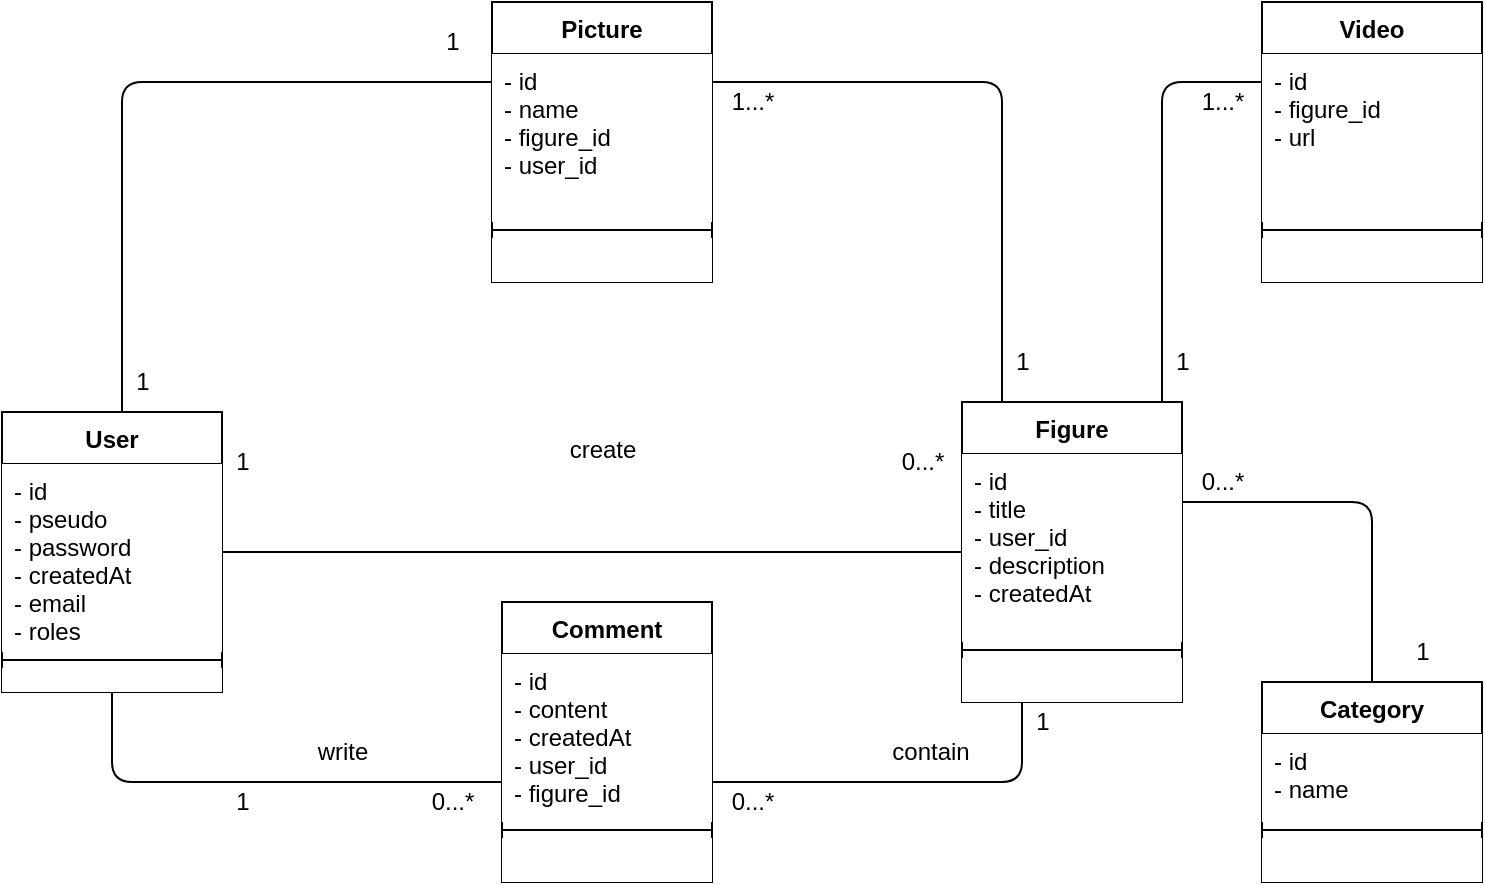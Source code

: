 <mxfile version="13.2.2" type="device"><diagram id="MVQzkmxj7oTp172YES03" name="Page-1"><mxGraphModel dx="515" dy="816" grid="1" gridSize="10" guides="1" tooltips="1" connect="1" arrows="1" fold="1" page="1" pageScale="1" pageWidth="827" pageHeight="1169" math="0" shadow="0"><root><mxCell id="0"/><mxCell id="1" parent="0"/><mxCell id="KkqZKMKDSex_E3UNt-Xo-33" value="" style="endArrow=none;html=1;strokeWidth=1;edgeStyle=orthogonalEdgeStyle;" parent="1" source="KkqZKMKDSex_E3UNt-Xo-13" target="KkqZKMKDSex_E3UNt-Xo-1" edge="1"><mxGeometry width="50" height="50" relative="1" as="geometry"><mxPoint x="1280" y="580" as="sourcePoint"/><mxPoint x="1330" y="530" as="targetPoint"/><Array as="points"/></mxGeometry></mxCell><mxCell id="KkqZKMKDSex_E3UNt-Xo-34" value="" style="endArrow=none;html=1;strokeWidth=1;edgeStyle=orthogonalEdgeStyle;" parent="1" source="KkqZKMKDSex_E3UNt-Xo-13" target="KkqZKMKDSex_E3UNt-Xo-5" edge="1"><mxGeometry width="50" height="50" relative="1" as="geometry"><mxPoint x="1180" y="530" as="sourcePoint"/><mxPoint x="1450" y="600" as="targetPoint"/><Array as="points"><mxPoint x="1065" y="590"/></Array></mxGeometry></mxCell><mxCell id="KkqZKMKDSex_E3UNt-Xo-35" value="" style="endArrow=none;html=1;strokeWidth=1;edgeStyle=orthogonalEdgeStyle;" parent="1" source="KkqZKMKDSex_E3UNt-Xo-5" target="KkqZKMKDSex_E3UNt-Xo-1" edge="1"><mxGeometry width="50" height="50" relative="1" as="geometry"><mxPoint x="1120" y="550" as="sourcePoint"/><mxPoint x="1330" y="550" as="targetPoint"/><Array as="points"><mxPoint x="1520" y="590"/></Array></mxGeometry></mxCell><mxCell id="KkqZKMKDSex_E3UNt-Xo-36" value="contain" style="text;html=1;align=center;verticalAlign=middle;resizable=0;points=[];" parent="KkqZKMKDSex_E3UNt-Xo-35" vertex="1" connectable="0"><mxGeometry x="0.151" y="-2" relative="1" as="geometry"><mxPoint x="-3" y="-17" as="offset"/></mxGeometry></mxCell><mxCell id="KkqZKMKDSex_E3UNt-Xo-38" value="0...*" style="text;html=1;align=center;verticalAlign=middle;resizable=0;points=[];autosize=1;" parent="1" vertex="1"><mxGeometry x="1365" y="590" width="40" height="20" as="geometry"/></mxCell><mxCell id="KkqZKMKDSex_E3UNt-Xo-43" value="create" style="text;html=1;align=center;verticalAlign=middle;resizable=0;points=[];autosize=1;" parent="1" vertex="1"><mxGeometry x="1285" y="414" width="50" height="20" as="geometry"/></mxCell><mxCell id="wtYFg0dNNyx9UaIWMHkT-3" value="1" style="text;html=1;align=center;verticalAlign=middle;resizable=0;points=[];autosize=1;" parent="1" vertex="1"><mxGeometry x="1120" y="590" width="20" height="20" as="geometry"/></mxCell><mxCell id="wtYFg0dNNyx9UaIWMHkT-5" value="0...*" style="text;html=1;align=center;verticalAlign=middle;resizable=0;points=[];autosize=1;" parent="1" vertex="1"><mxGeometry x="1450" y="420" width="40" height="20" as="geometry"/></mxCell><mxCell id="wtYFg0dNNyx9UaIWMHkT-7" value="write" style="text;html=1;align=center;verticalAlign=middle;resizable=0;points=[];autosize=1;" parent="1" vertex="1"><mxGeometry x="1160" y="565" width="40" height="20" as="geometry"/></mxCell><mxCell id="wtYFg0dNNyx9UaIWMHkT-8" value="0...*" style="text;html=1;align=center;verticalAlign=middle;resizable=0;points=[];autosize=1;" parent="1" vertex="1"><mxGeometry x="1215" y="590" width="40" height="20" as="geometry"/></mxCell><mxCell id="KkqZKMKDSex_E3UNt-Xo-5" value="Comment" style="swimlane;fontStyle=1;align=center;verticalAlign=top;childLayout=stackLayout;horizontal=1;startSize=26;horizontalStack=0;resizeParent=1;resizeParentMax=0;resizeLast=0;collapsible=1;marginBottom=0;swimlaneLine=1;backgroundOutline=0;fillColor=#ffffff;" parent="1" vertex="1"><mxGeometry x="1260" y="500" width="105" height="140" as="geometry"/></mxCell><mxCell id="KkqZKMKDSex_E3UNt-Xo-6" value="- id&#10;- content&#10;- createdAt&#10;- user_id&#10;- figure_id" style="text;strokeColor=none;fillColor=#ffffff;align=left;verticalAlign=top;spacingLeft=4;spacingRight=4;overflow=hidden;rotatable=0;points=[[0,0.5],[1,0.5]];portConstraint=eastwest;shadow=0;" parent="KkqZKMKDSex_E3UNt-Xo-5" vertex="1"><mxGeometry y="26" width="105" height="84" as="geometry"/></mxCell><mxCell id="KkqZKMKDSex_E3UNt-Xo-7" value="" style="line;strokeWidth=1;fillColor=#ffffff;align=left;verticalAlign=middle;spacingTop=-1;spacingLeft=3;spacingRight=3;rotatable=0;labelPosition=right;points=[];portConstraint=eastwest;" parent="KkqZKMKDSex_E3UNt-Xo-5" vertex="1"><mxGeometry y="110" width="105" height="8" as="geometry"/></mxCell><mxCell id="KkqZKMKDSex_E3UNt-Xo-8" value="" style="text;strokeColor=none;fillColor=#ffffff;align=left;verticalAlign=top;spacingLeft=4;spacingRight=4;overflow=hidden;rotatable=0;points=[[0,0.5],[1,0.5]];portConstraint=eastwest;" parent="KkqZKMKDSex_E3UNt-Xo-5" vertex="1"><mxGeometry y="118" width="105" height="22" as="geometry"/></mxCell><mxCell id="ONq77bjo3mSSeGjJYt8l-5" value="" style="endArrow=none;html=1;strokeWidth=1;edgeStyle=orthogonalEdgeStyle;" parent="1" source="KkqZKMKDSex_E3UNt-Xo-13" target="ONq77bjo3mSSeGjJYt8l-1" edge="1"><mxGeometry width="50" height="50" relative="1" as="geometry"><mxPoint x="1120" y="450" as="sourcePoint"/><mxPoint x="1510" y="450" as="targetPoint"/><Array as="points"><mxPoint x="1070" y="240"/></Array></mxGeometry></mxCell><mxCell id="ONq77bjo3mSSeGjJYt8l-6" value="" style="endArrow=none;html=1;strokeWidth=1;edgeStyle=orthogonalEdgeStyle;" parent="1" source="ONq77bjo3mSSeGjJYt8l-1" target="KkqZKMKDSex_E3UNt-Xo-1" edge="1"><mxGeometry width="50" height="50" relative="1" as="geometry"><mxPoint x="1080" y="400" as="sourcePoint"/><mxPoint x="1255" y="245" as="targetPoint"/><Array as="points"><mxPoint x="1510" y="240"/></Array></mxGeometry></mxCell><mxCell id="ONq77bjo3mSSeGjJYt8l-19" value="1" style="text;html=1;align=center;verticalAlign=middle;resizable=0;points=[];autosize=1;" parent="1" vertex="1"><mxGeometry x="1225" y="210" width="20" height="20" as="geometry"/></mxCell><mxCell id="ONq77bjo3mSSeGjJYt8l-20" value="1...*" style="text;html=1;align=center;verticalAlign=middle;resizable=0;points=[];autosize=1;" parent="1" vertex="1"><mxGeometry x="1365" y="240" width="40" height="20" as="geometry"/></mxCell><mxCell id="ONq77bjo3mSSeGjJYt8l-21" value="1" style="text;html=1;align=center;verticalAlign=middle;resizable=0;points=[];autosize=1;" parent="1" vertex="1"><mxGeometry x="1070" y="380" width="20" height="20" as="geometry"/></mxCell><mxCell id="ONq77bjo3mSSeGjJYt8l-22" value="1" style="text;html=1;align=center;verticalAlign=middle;resizable=0;points=[];autosize=1;" parent="1" vertex="1"><mxGeometry x="1510" y="370" width="20" height="20" as="geometry"/></mxCell><mxCell id="KkqZKMKDSex_E3UNt-Xo-1" value="Figure" style="swimlane;fontStyle=1;align=center;verticalAlign=top;childLayout=stackLayout;horizontal=1;startSize=26;horizontalStack=0;resizeParent=1;resizeParentMax=0;resizeLast=0;collapsible=1;marginBottom=0;swimlaneLine=1;backgroundOutline=0;fillColor=#ffffff;" parent="1" vertex="1"><mxGeometry x="1490" y="400" width="110" height="150" as="geometry"/></mxCell><mxCell id="KkqZKMKDSex_E3UNt-Xo-2" value="- id&#10;- title&#10;- user_id&#10;- description&#10;- createdAt" style="text;strokeColor=none;fillColor=#ffffff;align=left;verticalAlign=top;spacingLeft=4;spacingRight=4;overflow=hidden;rotatable=0;points=[[0,0.5],[1,0.5]];portConstraint=eastwest;shadow=0;" parent="KkqZKMKDSex_E3UNt-Xo-1" vertex="1"><mxGeometry y="26" width="110" height="94" as="geometry"/></mxCell><mxCell id="KkqZKMKDSex_E3UNt-Xo-3" value="" style="line;strokeWidth=1;fillColor=#ffffff;align=left;verticalAlign=middle;spacingTop=-1;spacingLeft=3;spacingRight=3;rotatable=0;labelPosition=right;points=[];portConstraint=eastwest;" parent="KkqZKMKDSex_E3UNt-Xo-1" vertex="1"><mxGeometry y="120" width="110" height="8" as="geometry"/></mxCell><mxCell id="KkqZKMKDSex_E3UNt-Xo-4" value="" style="text;strokeColor=none;fillColor=#ffffff;align=left;verticalAlign=top;spacingLeft=4;spacingRight=4;overflow=hidden;rotatable=0;points=[[0,0.5],[1,0.5]];portConstraint=eastwest;" parent="KkqZKMKDSex_E3UNt-Xo-1" vertex="1"><mxGeometry y="128" width="110" height="22" as="geometry"/></mxCell><mxCell id="ONq77bjo3mSSeGjJYt8l-30" value="1" style="text;html=1;align=center;verticalAlign=middle;resizable=0;points=[];autosize=1;" parent="1" vertex="1"><mxGeometry x="1120" y="420" width="20" height="20" as="geometry"/></mxCell><mxCell id="1CDuzMnsObqvGEJU_YWQ-1" value="Video" style="swimlane;fontStyle=1;align=center;verticalAlign=top;childLayout=stackLayout;horizontal=1;startSize=26;horizontalStack=0;resizeParent=1;resizeParentMax=0;resizeLast=0;collapsible=1;marginBottom=0;swimlaneLine=1;backgroundOutline=0;fillColor=#ffffff;" parent="1" vertex="1"><mxGeometry x="1640" y="200" width="110" height="140" as="geometry"/></mxCell><mxCell id="1CDuzMnsObqvGEJU_YWQ-2" value="- id&#10;- figure_id&#10;- url" style="text;strokeColor=none;fillColor=#ffffff;align=left;verticalAlign=top;spacingLeft=4;spacingRight=4;overflow=hidden;rotatable=0;points=[[0,0.5],[1,0.5]];portConstraint=eastwest;shadow=0;" parent="1CDuzMnsObqvGEJU_YWQ-1" vertex="1"><mxGeometry y="26" width="110" height="84" as="geometry"/></mxCell><mxCell id="1CDuzMnsObqvGEJU_YWQ-3" value="" style="line;strokeWidth=1;fillColor=#ffffff;align=left;verticalAlign=middle;spacingTop=-1;spacingLeft=3;spacingRight=3;rotatable=0;labelPosition=right;points=[];portConstraint=eastwest;" parent="1CDuzMnsObqvGEJU_YWQ-1" vertex="1"><mxGeometry y="110" width="110" height="8" as="geometry"/></mxCell><mxCell id="1CDuzMnsObqvGEJU_YWQ-4" value="" style="text;strokeColor=none;fillColor=#ffffff;align=left;verticalAlign=top;spacingLeft=4;spacingRight=4;overflow=hidden;rotatable=0;points=[[0,0.5],[1,0.5]];portConstraint=eastwest;" parent="1CDuzMnsObqvGEJU_YWQ-1" vertex="1"><mxGeometry y="118" width="110" height="22" as="geometry"/></mxCell><mxCell id="1CDuzMnsObqvGEJU_YWQ-5" value="" style="endArrow=none;html=1;strokeWidth=1;edgeStyle=orthogonalEdgeStyle;" parent="1" source="KkqZKMKDSex_E3UNt-Xo-1" target="1CDuzMnsObqvGEJU_YWQ-1" edge="1"><mxGeometry width="50" height="50" relative="1" as="geometry"><mxPoint x="1375" y="245" as="sourcePoint"/><mxPoint x="1565" y="410" as="targetPoint"/><Array as="points"><mxPoint x="1590" y="240"/></Array></mxGeometry></mxCell><mxCell id="1CDuzMnsObqvGEJU_YWQ-10" value="" style="endArrow=none;html=1;strokeWidth=1;edgeStyle=orthogonalEdgeStyle;" parent="1" source="KkqZKMKDSex_E3UNt-Xo-1" target="1CDuzMnsObqvGEJU_YWQ-6" edge="1"><mxGeometry width="50" height="50" relative="1" as="geometry"><mxPoint x="1575" y="410" as="sourcePoint"/><mxPoint x="1650" y="250" as="targetPoint"/><Array as="points"><mxPoint x="1650" y="450"/><mxPoint x="1650" y="450"/></Array></mxGeometry></mxCell><mxCell id="1CDuzMnsObqvGEJU_YWQ-18" value="1...*" style="text;html=1;align=center;verticalAlign=middle;resizable=0;points=[];autosize=1;" parent="1" vertex="1"><mxGeometry x="1600" y="240" width="40" height="20" as="geometry"/></mxCell><mxCell id="1CDuzMnsObqvGEJU_YWQ-19" value="1" style="text;html=1;align=center;verticalAlign=middle;resizable=0;points=[];autosize=1;" parent="1" vertex="1"><mxGeometry x="1590" y="370" width="20" height="20" as="geometry"/></mxCell><mxCell id="1CDuzMnsObqvGEJU_YWQ-26" value="1" style="text;html=1;align=center;verticalAlign=middle;resizable=0;points=[];autosize=1;" parent="1" vertex="1"><mxGeometry x="1520" y="550" width="20" height="20" as="geometry"/></mxCell><mxCell id="1CDuzMnsObqvGEJU_YWQ-27" value="1" style="text;html=1;align=center;verticalAlign=middle;resizable=0;points=[];autosize=1;" parent="1" vertex="1"><mxGeometry x="1710" y="515" width="20" height="20" as="geometry"/></mxCell><mxCell id="1CDuzMnsObqvGEJU_YWQ-28" value="0...*" style="text;html=1;align=center;verticalAlign=middle;resizable=0;points=[];autosize=1;" parent="1" vertex="1"><mxGeometry x="1600" y="430" width="40" height="20" as="geometry"/></mxCell><mxCell id="KkqZKMKDSex_E3UNt-Xo-13" value="User&#10;" style="swimlane;fontStyle=1;align=center;verticalAlign=top;childLayout=stackLayout;horizontal=1;startSize=26;horizontalStack=0;resizeParent=1;resizeParentMax=0;resizeLast=0;collapsible=1;marginBottom=0;swimlaneLine=1;backgroundOutline=0;fillColor=#ffffff;" parent="1" vertex="1"><mxGeometry x="1010" y="405" width="110" height="140" as="geometry"/></mxCell><mxCell id="KkqZKMKDSex_E3UNt-Xo-14" value="- id&#10;- pseudo&#10;- password&#10;- createdAt&#10;- email&#10;- roles&#10;" style="text;strokeColor=none;fillColor=#ffffff;align=left;verticalAlign=top;spacingLeft=4;spacingRight=4;overflow=hidden;rotatable=0;points=[[0,0.5],[1,0.5]];portConstraint=eastwest;shadow=0;" parent="KkqZKMKDSex_E3UNt-Xo-13" vertex="1"><mxGeometry y="26" width="110" height="94" as="geometry"/></mxCell><mxCell id="KkqZKMKDSex_E3UNt-Xo-15" value="" style="line;strokeWidth=1;fillColor=#ffffff;align=left;verticalAlign=middle;spacingTop=-1;spacingLeft=3;spacingRight=3;rotatable=0;labelPosition=right;points=[];portConstraint=eastwest;" parent="KkqZKMKDSex_E3UNt-Xo-13" vertex="1"><mxGeometry y="120" width="110" height="8" as="geometry"/></mxCell><mxCell id="KkqZKMKDSex_E3UNt-Xo-16" value="" style="text;strokeColor=none;fillColor=#ffffff;align=left;verticalAlign=top;spacingLeft=4;spacingRight=4;overflow=hidden;rotatable=0;points=[[0,0.5],[1,0.5]];portConstraint=eastwest;" parent="KkqZKMKDSex_E3UNt-Xo-13" vertex="1"><mxGeometry y="128" width="110" height="12" as="geometry"/></mxCell><mxCell id="ONq77bjo3mSSeGjJYt8l-1" value="Picture" style="swimlane;fontStyle=1;align=center;verticalAlign=top;childLayout=stackLayout;horizontal=1;startSize=26;horizontalStack=0;resizeParent=1;resizeParentMax=0;resizeLast=0;collapsible=1;marginBottom=0;swimlaneLine=1;backgroundOutline=0;fillColor=#ffffff;" parent="1" vertex="1"><mxGeometry x="1255" y="200" width="110" height="140" as="geometry"/></mxCell><mxCell id="ONq77bjo3mSSeGjJYt8l-2" value="- id&#10;- name&#10;- figure_id&#10;- user_id" style="text;strokeColor=none;fillColor=#ffffff;align=left;verticalAlign=top;spacingLeft=4;spacingRight=4;overflow=hidden;rotatable=0;points=[[0,0.5],[1,0.5]];portConstraint=eastwest;shadow=0;" parent="ONq77bjo3mSSeGjJYt8l-1" vertex="1"><mxGeometry y="26" width="110" height="84" as="geometry"/></mxCell><mxCell id="ONq77bjo3mSSeGjJYt8l-3" value="" style="line;strokeWidth=1;fillColor=#ffffff;align=left;verticalAlign=middle;spacingTop=-1;spacingLeft=3;spacingRight=3;rotatable=0;labelPosition=right;points=[];portConstraint=eastwest;" parent="ONq77bjo3mSSeGjJYt8l-1" vertex="1"><mxGeometry y="110" width="110" height="8" as="geometry"/></mxCell><mxCell id="ONq77bjo3mSSeGjJYt8l-4" value="" style="text;strokeColor=none;fillColor=#ffffff;align=left;verticalAlign=top;spacingLeft=4;spacingRight=4;overflow=hidden;rotatable=0;points=[[0,0.5],[1,0.5]];portConstraint=eastwest;" parent="ONq77bjo3mSSeGjJYt8l-1" vertex="1"><mxGeometry y="118" width="110" height="22" as="geometry"/></mxCell><mxCell id="1CDuzMnsObqvGEJU_YWQ-6" value="Category" style="swimlane;fontStyle=1;align=center;verticalAlign=top;childLayout=stackLayout;horizontal=1;startSize=26;horizontalStack=0;resizeParent=1;resizeParentMax=0;resizeLast=0;collapsible=1;marginBottom=0;swimlaneLine=1;backgroundOutline=0;fillColor=#ffffff;" parent="1" vertex="1"><mxGeometry x="1640" y="540" width="110" height="100" as="geometry"/></mxCell><mxCell id="1CDuzMnsObqvGEJU_YWQ-7" value="- id&#10;- name" style="text;strokeColor=none;fillColor=#ffffff;align=left;verticalAlign=top;spacingLeft=4;spacingRight=4;overflow=hidden;rotatable=0;points=[[0,0.5],[1,0.5]];portConstraint=eastwest;shadow=0;" parent="1CDuzMnsObqvGEJU_YWQ-6" vertex="1"><mxGeometry y="26" width="110" height="44" as="geometry"/></mxCell><mxCell id="1CDuzMnsObqvGEJU_YWQ-8" value="" style="line;strokeWidth=1;fillColor=#ffffff;align=left;verticalAlign=middle;spacingTop=-1;spacingLeft=3;spacingRight=3;rotatable=0;labelPosition=right;points=[];portConstraint=eastwest;" parent="1CDuzMnsObqvGEJU_YWQ-6" vertex="1"><mxGeometry y="70" width="110" height="8" as="geometry"/></mxCell><mxCell id="1CDuzMnsObqvGEJU_YWQ-9" value="" style="text;strokeColor=none;fillColor=#ffffff;align=left;verticalAlign=top;spacingLeft=4;spacingRight=4;overflow=hidden;rotatable=0;points=[[0,0.5],[1,0.5]];portConstraint=eastwest;" parent="1CDuzMnsObqvGEJU_YWQ-6" vertex="1"><mxGeometry y="78" width="110" height="22" as="geometry"/></mxCell></root></mxGraphModel></diagram></mxfile>